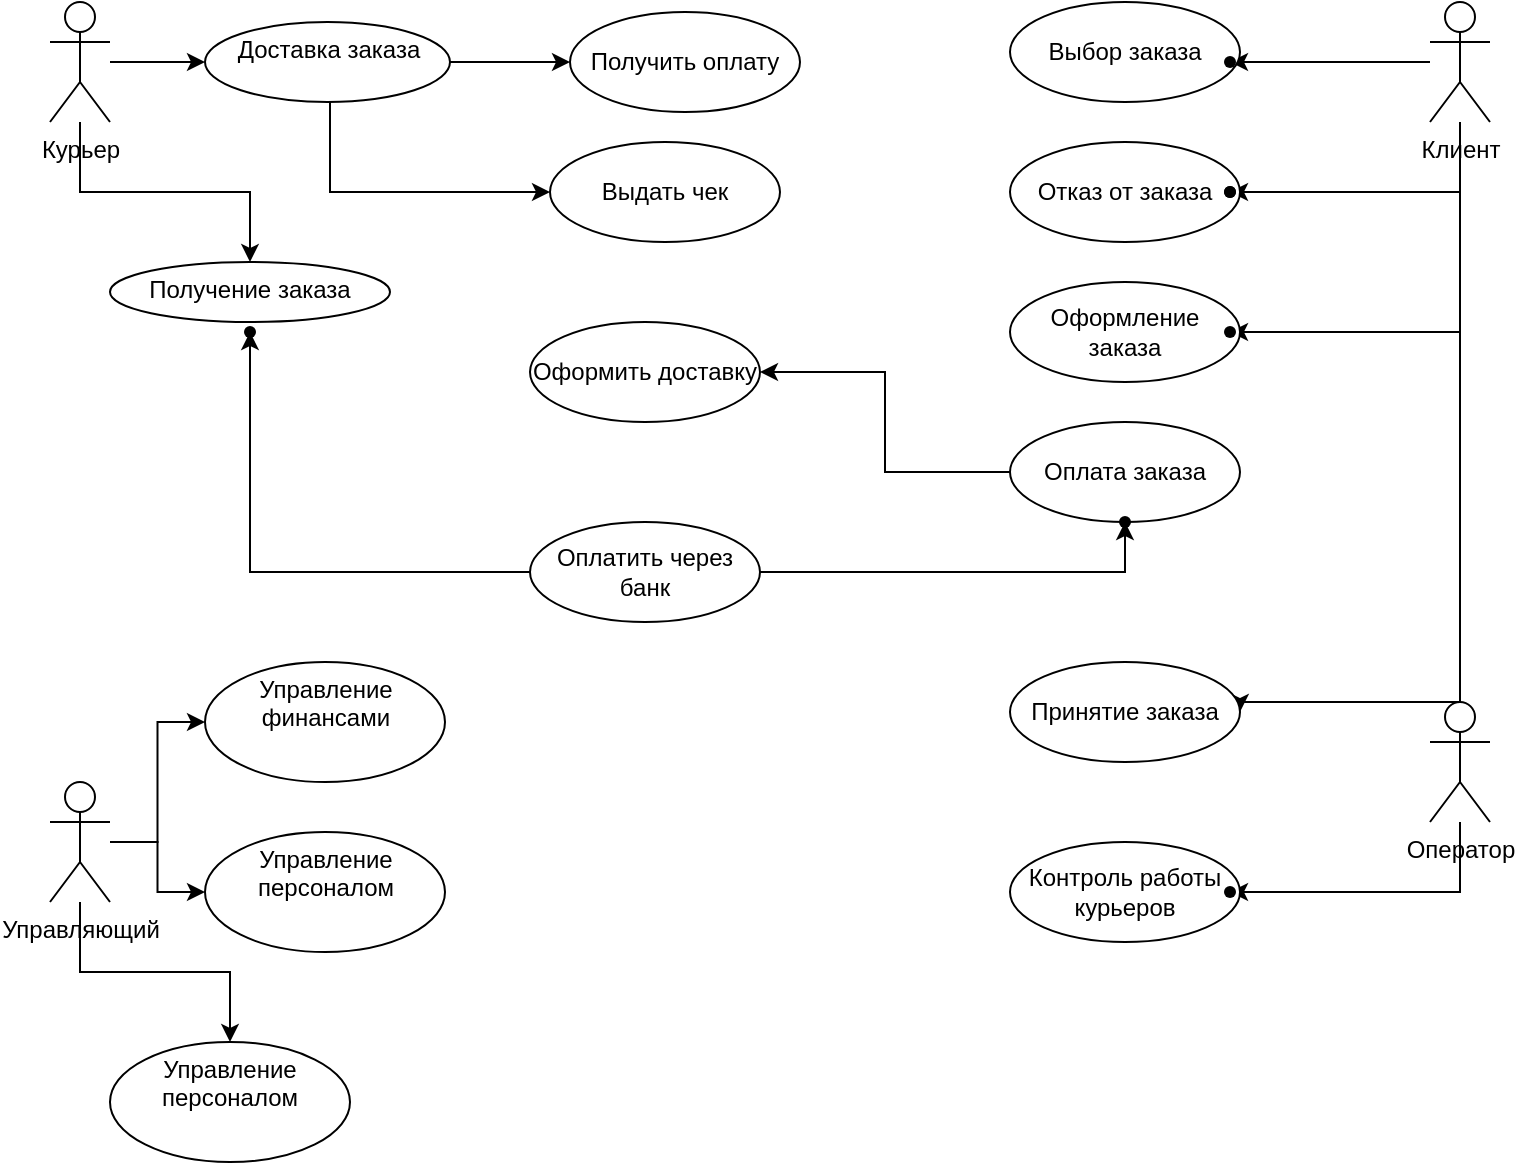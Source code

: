 <mxfile version="20.5.0" type="device"><diagram id="Qj4z1HdbfJ-DKKrclYKy" name="Страница 1"><mxGraphModel dx="868" dy="482" grid="1" gridSize="10" guides="1" tooltips="1" connect="1" arrows="1" fold="1" page="1" pageScale="1" pageWidth="850" pageHeight="1100" math="0" shadow="0"><root><mxCell id="0"/><mxCell id="1" parent="0"/><mxCell id="LnZtQGaQq06x9M7sDTFO-41" value="" style="edgeStyle=orthogonalEdgeStyle;rounded=0;orthogonalLoop=1;jettySize=auto;html=1;" edge="1" parent="1" source="LnZtQGaQq06x9M7sDTFO-1" target="LnZtQGaQq06x9M7sDTFO-40"><mxGeometry relative="1" as="geometry"/></mxCell><mxCell id="LnZtQGaQq06x9M7sDTFO-43" value="" style="edgeStyle=orthogonalEdgeStyle;rounded=0;orthogonalLoop=1;jettySize=auto;html=1;" edge="1" parent="1" source="LnZtQGaQq06x9M7sDTFO-1" target="LnZtQGaQq06x9M7sDTFO-42"><mxGeometry relative="1" as="geometry"/></mxCell><mxCell id="LnZtQGaQq06x9M7sDTFO-1" value="Курьер" style="shape=umlActor;verticalLabelPosition=bottom;verticalAlign=top;html=1;outlineConnect=0;" vertex="1" parent="1"><mxGeometry x="90" y="60" width="30" height="60" as="geometry"/></mxCell><mxCell id="LnZtQGaQq06x9M7sDTFO-35" value="" style="edgeStyle=orthogonalEdgeStyle;rounded=0;orthogonalLoop=1;jettySize=auto;html=1;" edge="1" parent="1" source="LnZtQGaQq06x9M7sDTFO-2" target="LnZtQGaQq06x9M7sDTFO-34"><mxGeometry relative="1" as="geometry"/></mxCell><mxCell id="LnZtQGaQq06x9M7sDTFO-37" value="" style="edgeStyle=orthogonalEdgeStyle;rounded=0;orthogonalLoop=1;jettySize=auto;html=1;" edge="1" parent="1" source="LnZtQGaQq06x9M7sDTFO-2" target="LnZtQGaQq06x9M7sDTFO-36"><mxGeometry relative="1" as="geometry"/></mxCell><mxCell id="LnZtQGaQq06x9M7sDTFO-39" value="" style="edgeStyle=orthogonalEdgeStyle;rounded=0;orthogonalLoop=1;jettySize=auto;html=1;" edge="1" parent="1" source="LnZtQGaQq06x9M7sDTFO-2" target="LnZtQGaQq06x9M7sDTFO-38"><mxGeometry relative="1" as="geometry"/></mxCell><mxCell id="LnZtQGaQq06x9M7sDTFO-2" value="Управляющий" style="shape=umlActor;verticalLabelPosition=bottom;verticalAlign=top;html=1;outlineConnect=0;" vertex="1" parent="1"><mxGeometry x="90" y="450" width="30" height="60" as="geometry"/></mxCell><mxCell id="LnZtQGaQq06x9M7sDTFO-57" value="" style="edgeStyle=orthogonalEdgeStyle;rounded=0;orthogonalLoop=1;jettySize=auto;html=1;" edge="1" parent="1" source="LnZtQGaQq06x9M7sDTFO-3" target="LnZtQGaQq06x9M7sDTFO-56"><mxGeometry relative="1" as="geometry"/></mxCell><mxCell id="LnZtQGaQq06x9M7sDTFO-59" value="" style="edgeStyle=orthogonalEdgeStyle;rounded=0;orthogonalLoop=1;jettySize=auto;html=1;entryX=1;entryY=0.5;entryDx=0;entryDy=0;" edge="1" parent="1" source="LnZtQGaQq06x9M7sDTFO-3" target="LnZtQGaQq06x9M7sDTFO-30"><mxGeometry relative="1" as="geometry"><mxPoint x="690" y="430" as="targetPoint"/><Array as="points"><mxPoint x="795" y="410"/><mxPoint x="685" y="410"/></Array></mxGeometry></mxCell><mxCell id="LnZtQGaQq06x9M7sDTFO-62" value="" style="edgeStyle=orthogonalEdgeStyle;rounded=0;orthogonalLoop=1;jettySize=auto;html=1;" edge="1" parent="1" source="LnZtQGaQq06x9M7sDTFO-3" target="LnZtQGaQq06x9M7sDTFO-61"><mxGeometry relative="1" as="geometry"><Array as="points"><mxPoint x="795" y="155"/></Array></mxGeometry></mxCell><mxCell id="LnZtQGaQq06x9M7sDTFO-65" value="" style="edgeStyle=orthogonalEdgeStyle;rounded=0;orthogonalLoop=1;jettySize=auto;html=1;" edge="1" parent="1" source="LnZtQGaQq06x9M7sDTFO-3" target="LnZtQGaQq06x9M7sDTFO-64"><mxGeometry relative="1" as="geometry"><Array as="points"><mxPoint x="795" y="225"/></Array></mxGeometry></mxCell><mxCell id="LnZtQGaQq06x9M7sDTFO-3" value="Клиент" style="shape=umlActor;verticalLabelPosition=bottom;verticalAlign=top;html=1;outlineConnect=0;" vertex="1" parent="1"><mxGeometry x="780" y="60" width="30" height="60" as="geometry"/></mxCell><mxCell id="LnZtQGaQq06x9M7sDTFO-67" value="" style="edgeStyle=orthogonalEdgeStyle;rounded=0;orthogonalLoop=1;jettySize=auto;html=1;" edge="1" parent="1" source="LnZtQGaQq06x9M7sDTFO-4" target="LnZtQGaQq06x9M7sDTFO-66"><mxGeometry relative="1" as="geometry"><Array as="points"><mxPoint x="795" y="505"/></Array></mxGeometry></mxCell><mxCell id="LnZtQGaQq06x9M7sDTFO-4" value="Оператор" style="shape=umlActor;verticalLabelPosition=bottom;verticalAlign=top;html=1;outlineConnect=0;" vertex="1" parent="1"><mxGeometry x="780" y="410" width="30" height="60" as="geometry"/></mxCell><mxCell id="LnZtQGaQq06x9M7sDTFO-51" value="" style="edgeStyle=orthogonalEdgeStyle;rounded=0;orthogonalLoop=1;jettySize=auto;html=1;entryX=0.525;entryY=0.525;entryDx=0;entryDy=0;entryPerimeter=0;" edge="1" parent="1" source="LnZtQGaQq06x9M7sDTFO-9" target="LnZtQGaQq06x9M7sDTFO-50"><mxGeometry relative="1" as="geometry"/></mxCell><mxCell id="LnZtQGaQq06x9M7sDTFO-53" value="" style="edgeStyle=orthogonalEdgeStyle;rounded=0;orthogonalLoop=1;jettySize=auto;html=1;entryX=0.513;entryY=-0.05;entryDx=0;entryDy=0;entryPerimeter=0;" edge="1" parent="1" source="LnZtQGaQq06x9M7sDTFO-9" target="LnZtQGaQq06x9M7sDTFO-52"><mxGeometry relative="1" as="geometry"><Array as="points"><mxPoint x="628" y="345"/></Array></mxGeometry></mxCell><mxCell id="LnZtQGaQq06x9M7sDTFO-9" value="Оплатить через банк" style="ellipse;whiteSpace=wrap;html=1;" vertex="1" parent="1"><mxGeometry x="330" y="320" width="115" height="50" as="geometry"/></mxCell><mxCell id="LnZtQGaQq06x9M7sDTFO-18" value="Оформить доставку" style="ellipse;whiteSpace=wrap;html=1;" vertex="1" parent="1"><mxGeometry x="330" y="220" width="115" height="50" as="geometry"/></mxCell><mxCell id="LnZtQGaQq06x9M7sDTFO-19" value="Получить оплату" style="ellipse;whiteSpace=wrap;html=1;" vertex="1" parent="1"><mxGeometry x="350" y="65" width="115" height="50" as="geometry"/></mxCell><mxCell id="LnZtQGaQq06x9M7sDTFO-20" value="Выдать чек" style="ellipse;whiteSpace=wrap;html=1;" vertex="1" parent="1"><mxGeometry x="340" y="130" width="115" height="50" as="geometry"/></mxCell><mxCell id="LnZtQGaQq06x9M7sDTFO-25" value="Выбор заказа" style="ellipse;whiteSpace=wrap;html=1;" vertex="1" parent="1"><mxGeometry x="570" y="60" width="115" height="50" as="geometry"/></mxCell><mxCell id="LnZtQGaQq06x9M7sDTFO-26" value="Отказ от заказа" style="ellipse;whiteSpace=wrap;html=1;" vertex="1" parent="1"><mxGeometry x="570" y="130" width="115" height="50" as="geometry"/></mxCell><mxCell id="LnZtQGaQq06x9M7sDTFO-27" value="Оформление заказа" style="ellipse;whiteSpace=wrap;html=1;" vertex="1" parent="1"><mxGeometry x="570" y="200" width="115" height="50" as="geometry"/></mxCell><mxCell id="LnZtQGaQq06x9M7sDTFO-55" value="" style="edgeStyle=orthogonalEdgeStyle;rounded=0;orthogonalLoop=1;jettySize=auto;html=1;" edge="1" parent="1" source="LnZtQGaQq06x9M7sDTFO-28" target="LnZtQGaQq06x9M7sDTFO-18"><mxGeometry relative="1" as="geometry"/></mxCell><mxCell id="LnZtQGaQq06x9M7sDTFO-28" value="Оплата заказа" style="ellipse;whiteSpace=wrap;html=1;" vertex="1" parent="1"><mxGeometry x="570" y="270" width="115" height="50" as="geometry"/></mxCell><mxCell id="LnZtQGaQq06x9M7sDTFO-30" value="Принятие заказа" style="ellipse;whiteSpace=wrap;html=1;" vertex="1" parent="1"><mxGeometry x="570" y="390" width="115" height="50" as="geometry"/></mxCell><mxCell id="LnZtQGaQq06x9M7sDTFO-31" value="Контроль работы курьеров" style="ellipse;whiteSpace=wrap;html=1;" vertex="1" parent="1"><mxGeometry x="570" y="480" width="115" height="50" as="geometry"/></mxCell><mxCell id="LnZtQGaQq06x9M7sDTFO-34" value="Управление финансами" style="ellipse;whiteSpace=wrap;html=1;verticalAlign=top;" vertex="1" parent="1"><mxGeometry x="167.5" y="390" width="120" height="60" as="geometry"/></mxCell><mxCell id="LnZtQGaQq06x9M7sDTFO-36" value="Управление персоналом" style="ellipse;whiteSpace=wrap;html=1;verticalAlign=top;" vertex="1" parent="1"><mxGeometry x="167.5" y="475" width="120" height="60" as="geometry"/></mxCell><mxCell id="LnZtQGaQq06x9M7sDTFO-38" value="Управление персоналом" style="ellipse;whiteSpace=wrap;html=1;verticalAlign=top;" vertex="1" parent="1"><mxGeometry x="120" y="580" width="120" height="60" as="geometry"/></mxCell><mxCell id="LnZtQGaQq06x9M7sDTFO-44" value="" style="edgeStyle=orthogonalEdgeStyle;rounded=0;orthogonalLoop=1;jettySize=auto;html=1;entryX=0;entryY=0.5;entryDx=0;entryDy=0;" edge="1" parent="1" source="LnZtQGaQq06x9M7sDTFO-40" target="LnZtQGaQq06x9M7sDTFO-19"><mxGeometry relative="1" as="geometry"/></mxCell><mxCell id="LnZtQGaQq06x9M7sDTFO-46" value="" style="edgeStyle=orthogonalEdgeStyle;rounded=0;orthogonalLoop=1;jettySize=auto;html=1;entryX=0;entryY=0.5;entryDx=0;entryDy=0;" edge="1" parent="1" source="LnZtQGaQq06x9M7sDTFO-40" target="LnZtQGaQq06x9M7sDTFO-20"><mxGeometry relative="1" as="geometry"><Array as="points"><mxPoint x="230" y="155"/></Array></mxGeometry></mxCell><mxCell id="LnZtQGaQq06x9M7sDTFO-40" value="Доставка заказа" style="ellipse;whiteSpace=wrap;html=1;verticalAlign=top;" vertex="1" parent="1"><mxGeometry x="167.5" y="70" width="122.5" height="40" as="geometry"/></mxCell><mxCell id="LnZtQGaQq06x9M7sDTFO-42" value="Получение заказа" style="ellipse;whiteSpace=wrap;html=1;verticalAlign=top;" vertex="1" parent="1"><mxGeometry x="120" y="190" width="140" height="30" as="geometry"/></mxCell><mxCell id="LnZtQGaQq06x9M7sDTFO-50" value="" style="shape=waypoint;sketch=0;size=6;pointerEvents=1;points=[];fillColor=default;resizable=0;rotatable=0;perimeter=centerPerimeter;snapToPoint=1;" vertex="1" parent="1"><mxGeometry x="170" y="205" width="40" height="40" as="geometry"/></mxCell><mxCell id="LnZtQGaQq06x9M7sDTFO-52" value="" style="shape=waypoint;sketch=0;size=6;pointerEvents=1;points=[];fillColor=default;resizable=0;rotatable=0;perimeter=centerPerimeter;snapToPoint=1;" vertex="1" parent="1"><mxGeometry x="607.5" y="300" width="40" height="40" as="geometry"/></mxCell><mxCell id="LnZtQGaQq06x9M7sDTFO-56" value="" style="shape=waypoint;sketch=0;size=6;pointerEvents=1;points=[];fillColor=default;resizable=0;rotatable=0;perimeter=centerPerimeter;snapToPoint=1;verticalAlign=top;" vertex="1" parent="1"><mxGeometry x="660" y="70" width="40" height="40" as="geometry"/></mxCell><mxCell id="LnZtQGaQq06x9M7sDTFO-58" value="" style="shape=waypoint;sketch=0;size=6;pointerEvents=1;points=[];fillColor=default;resizable=0;rotatable=0;perimeter=centerPerimeter;snapToPoint=1;verticalAlign=top;" vertex="1" parent="1"><mxGeometry x="660" y="135" width="40" height="40" as="geometry"/></mxCell><mxCell id="LnZtQGaQq06x9M7sDTFO-61" value="" style="shape=waypoint;sketch=0;size=6;pointerEvents=1;points=[];fillColor=default;resizable=0;rotatable=0;perimeter=centerPerimeter;snapToPoint=1;verticalAlign=top;" vertex="1" parent="1"><mxGeometry x="660" y="135" width="40" height="40" as="geometry"/></mxCell><mxCell id="LnZtQGaQq06x9M7sDTFO-64" value="" style="shape=waypoint;sketch=0;size=6;pointerEvents=1;points=[];fillColor=default;resizable=0;rotatable=0;perimeter=centerPerimeter;snapToPoint=1;verticalAlign=top;" vertex="1" parent="1"><mxGeometry x="660" y="205" width="40" height="40" as="geometry"/></mxCell><mxCell id="LnZtQGaQq06x9M7sDTFO-66" value="" style="shape=waypoint;sketch=0;size=6;pointerEvents=1;points=[];fillColor=default;resizable=0;rotatable=0;perimeter=centerPerimeter;snapToPoint=1;verticalAlign=top;" vertex="1" parent="1"><mxGeometry x="660" y="485" width="40" height="40" as="geometry"/></mxCell></root></mxGraphModel></diagram></mxfile>